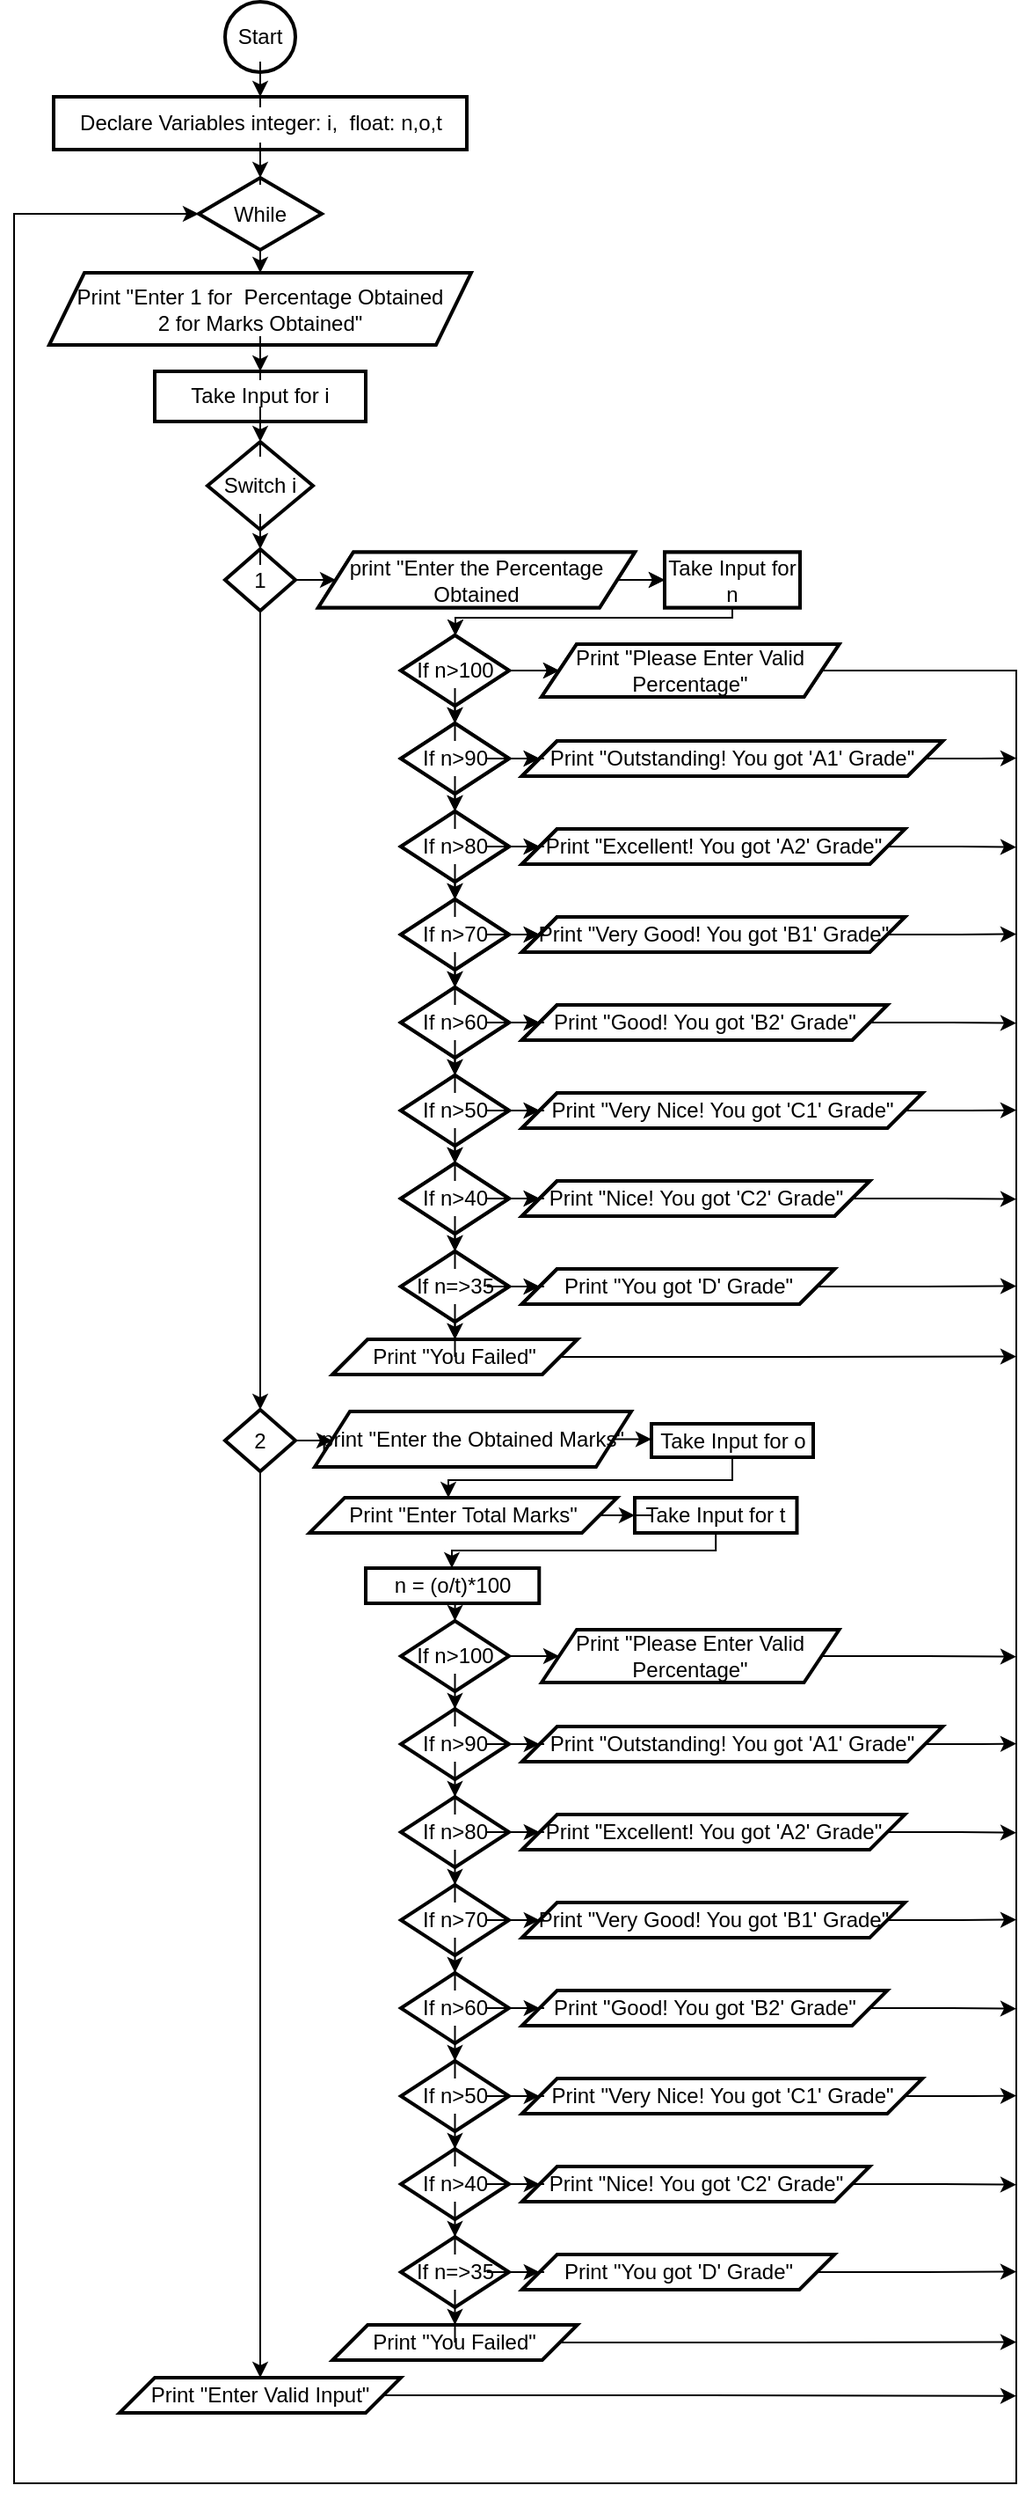 <mxfile version="16.6.1" type="device"><diagram id="DPbF32nAIwKlJm8zJm9K" name="Page-1"><mxGraphModel dx="1730" dy="952" grid="1" gridSize="10" guides="1" tooltips="1" connect="1" arrows="1" fold="1" page="1" pageScale="1" pageWidth="850" pageHeight="1100" math="0" shadow="0"><root><mxCell id="0"/><mxCell id="1" parent="0"/><mxCell id="SYdXVhs0NLYcG1VrGgDY-227" value="" style="group" vertex="1" connectable="0" parent="1"><mxGeometry x="170" y="170" width="570" height="1410" as="geometry"/></mxCell><mxCell id="0UikC-iUsywRZ4HBEkad-1" value="Start" style="strokeWidth=2;html=1;shape=mxgraph.flowchart.start_2;whiteSpace=wrap;container=0;" parent="SYdXVhs0NLYcG1VrGgDY-227" vertex="1"><mxGeometry x="120" width="40" height="40" as="geometry"/></mxCell><mxCell id="0UikC-iUsywRZ4HBEkad-2" value="Declare Variables integer: i,&amp;nbsp; float: n,o,t" style="whiteSpace=wrap;html=1;strokeWidth=2;container=0;" parent="SYdXVhs0NLYcG1VrGgDY-227" vertex="1"><mxGeometry x="22.5" y="54" width="235" height="30" as="geometry"/></mxCell><mxCell id="0UikC-iUsywRZ4HBEkad-3" value="" style="edgeStyle=orthogonalEdgeStyle;rounded=0;orthogonalLoop=1;jettySize=auto;html=1;" parent="SYdXVhs0NLYcG1VrGgDY-227" source="0UikC-iUsywRZ4HBEkad-1" target="0UikC-iUsywRZ4HBEkad-2" edge="1"><mxGeometry relative="1" as="geometry"/></mxCell><mxCell id="0UikC-iUsywRZ4HBEkad-5" value="Print &quot;Enter 1 for&amp;nbsp; Percentage Obtained &lt;br&gt;2 for Marks Obtained&quot;" style="shape=parallelogram;perimeter=parallelogramPerimeter;whiteSpace=wrap;html=1;fixedSize=1;strokeWidth=2;container=0;" parent="SYdXVhs0NLYcG1VrGgDY-227" vertex="1"><mxGeometry x="20" y="154" width="240" height="41" as="geometry"/></mxCell><mxCell id="0UikC-iUsywRZ4HBEkad-7" value="Take Input for i" style="whiteSpace=wrap;html=1;strokeWidth=2;container=0;" parent="SYdXVhs0NLYcG1VrGgDY-227" vertex="1"><mxGeometry x="80" y="210" width="120" height="28.5" as="geometry"/></mxCell><mxCell id="0UikC-iUsywRZ4HBEkad-8" value="" style="edgeStyle=orthogonalEdgeStyle;rounded=0;orthogonalLoop=1;jettySize=auto;html=1;" parent="SYdXVhs0NLYcG1VrGgDY-227" source="0UikC-iUsywRZ4HBEkad-5" target="0UikC-iUsywRZ4HBEkad-7" edge="1"><mxGeometry relative="1" as="geometry"/></mxCell><mxCell id="SYdXVhs0NLYcG1VrGgDY-6" style="edgeStyle=orthogonalEdgeStyle;rounded=0;orthogonalLoop=1;jettySize=auto;html=1;exitX=0.5;exitY=1;exitDx=0;exitDy=0;entryX=0.5;entryY=0;entryDx=0;entryDy=0;" edge="1" parent="SYdXVhs0NLYcG1VrGgDY-227" source="SYdXVhs0NLYcG1VrGgDY-3" target="0UikC-iUsywRZ4HBEkad-5"><mxGeometry relative="1" as="geometry"/></mxCell><mxCell id="SYdXVhs0NLYcG1VrGgDY-3" value="While" style="rhombus;whiteSpace=wrap;html=1;strokeWidth=2;container=0;" vertex="1" parent="SYdXVhs0NLYcG1VrGgDY-227"><mxGeometry x="105" y="100" width="70" height="41" as="geometry"/></mxCell><mxCell id="SYdXVhs0NLYcG1VrGgDY-4" value="" style="edgeStyle=orthogonalEdgeStyle;rounded=0;orthogonalLoop=1;jettySize=auto;html=1;" edge="1" parent="SYdXVhs0NLYcG1VrGgDY-227" source="0UikC-iUsywRZ4HBEkad-2" target="SYdXVhs0NLYcG1VrGgDY-3"><mxGeometry relative="1" as="geometry"/></mxCell><mxCell id="SYdXVhs0NLYcG1VrGgDY-7" value="Switch i" style="rhombus;whiteSpace=wrap;html=1;strokeWidth=2;container=0;" vertex="1" parent="SYdXVhs0NLYcG1VrGgDY-227"><mxGeometry x="110" y="250" width="60" height="50" as="geometry"/></mxCell><mxCell id="SYdXVhs0NLYcG1VrGgDY-8" value="" style="edgeStyle=orthogonalEdgeStyle;rounded=0;orthogonalLoop=1;jettySize=auto;html=1;" edge="1" parent="SYdXVhs0NLYcG1VrGgDY-227" source="0UikC-iUsywRZ4HBEkad-7" target="SYdXVhs0NLYcG1VrGgDY-7"><mxGeometry relative="1" as="geometry"/></mxCell><mxCell id="SYdXVhs0NLYcG1VrGgDY-9" value="1" style="rhombus;whiteSpace=wrap;html=1;strokeWidth=2;container=0;" vertex="1" parent="SYdXVhs0NLYcG1VrGgDY-227"><mxGeometry x="120" y="311" width="40" height="35" as="geometry"/></mxCell><mxCell id="SYdXVhs0NLYcG1VrGgDY-10" value="" style="edgeStyle=orthogonalEdgeStyle;rounded=0;orthogonalLoop=1;jettySize=auto;html=1;" edge="1" parent="SYdXVhs0NLYcG1VrGgDY-227" source="SYdXVhs0NLYcG1VrGgDY-7" target="SYdXVhs0NLYcG1VrGgDY-9"><mxGeometry relative="1" as="geometry"/></mxCell><mxCell id="SYdXVhs0NLYcG1VrGgDY-53" value="2" style="rhombus;whiteSpace=wrap;html=1;strokeWidth=2;container=0;" vertex="1" parent="SYdXVhs0NLYcG1VrGgDY-227"><mxGeometry x="120" y="800" width="40" height="35" as="geometry"/></mxCell><mxCell id="SYdXVhs0NLYcG1VrGgDY-54" value="" style="edgeStyle=orthogonalEdgeStyle;rounded=0;orthogonalLoop=1;jettySize=auto;html=1;" edge="1" parent="SYdXVhs0NLYcG1VrGgDY-227" source="SYdXVhs0NLYcG1VrGgDY-9" target="SYdXVhs0NLYcG1VrGgDY-53"><mxGeometry relative="1" as="geometry"/></mxCell><mxCell id="SYdXVhs0NLYcG1VrGgDY-13" style="edgeStyle=orthogonalEdgeStyle;rounded=0;orthogonalLoop=1;jettySize=auto;html=1;exitX=1;exitY=0.5;exitDx=0;exitDy=0;entryX=0;entryY=0.5;entryDx=0;entryDy=0;" edge="1" parent="SYdXVhs0NLYcG1VrGgDY-227" source="SYdXVhs0NLYcG1VrGgDY-9" target="SYdXVhs0NLYcG1VrGgDY-11"><mxGeometry relative="1" as="geometry"/></mxCell><mxCell id="SYdXVhs0NLYcG1VrGgDY-170" style="edgeStyle=orthogonalEdgeStyle;rounded=0;orthogonalLoop=1;jettySize=auto;html=1;exitX=1;exitY=0.5;exitDx=0;exitDy=0;entryX=0;entryY=0.5;entryDx=0;entryDy=0;" edge="1" parent="SYdXVhs0NLYcG1VrGgDY-227" source="SYdXVhs0NLYcG1VrGgDY-53" target="SYdXVhs0NLYcG1VrGgDY-132"><mxGeometry relative="1" as="geometry"/></mxCell><mxCell id="SYdXVhs0NLYcG1VrGgDY-226" style="edgeStyle=orthogonalEdgeStyle;rounded=0;orthogonalLoop=1;jettySize=auto;html=1;exitX=1;exitY=0.5;exitDx=0;exitDy=0;" edge="1" parent="SYdXVhs0NLYcG1VrGgDY-227" source="SYdXVhs0NLYcG1VrGgDY-171"><mxGeometry relative="1" as="geometry"><mxPoint x="570" y="1360.353" as="targetPoint"/></mxGeometry></mxCell><mxCell id="SYdXVhs0NLYcG1VrGgDY-171" value="Print &quot;Enter Valid Input&quot;" style="shape=parallelogram;perimeter=parallelogramPerimeter;whiteSpace=wrap;html=1;fixedSize=1;strokeWidth=2;container=0;" vertex="1" parent="SYdXVhs0NLYcG1VrGgDY-227"><mxGeometry x="60" y="1350" width="160" height="20" as="geometry"/></mxCell><mxCell id="SYdXVhs0NLYcG1VrGgDY-172" value="" style="edgeStyle=orthogonalEdgeStyle;rounded=0;orthogonalLoop=1;jettySize=auto;html=1;" edge="1" parent="SYdXVhs0NLYcG1VrGgDY-227" source="SYdXVhs0NLYcG1VrGgDY-53" target="SYdXVhs0NLYcG1VrGgDY-171"><mxGeometry relative="1" as="geometry"/></mxCell><mxCell id="SYdXVhs0NLYcG1VrGgDY-174" style="edgeStyle=orthogonalEdgeStyle;rounded=0;orthogonalLoop=1;jettySize=auto;html=1;exitX=1;exitY=0.5;exitDx=0;exitDy=0;entryX=0;entryY=0.5;entryDx=0;entryDy=0;" edge="1" parent="SYdXVhs0NLYcG1VrGgDY-227" source="SYdXVhs0NLYcG1VrGgDY-99" target="SYdXVhs0NLYcG1VrGgDY-3"><mxGeometry relative="1" as="geometry"><Array as="points"><mxPoint x="570" y="380"/><mxPoint x="570" y="1410"/><mxPoint y="1410"/><mxPoint y="120"/></Array></mxGeometry></mxCell><mxCell id="SYdXVhs0NLYcG1VrGgDY-11" value="print &quot;Enter the Percentage Obtained" style="shape=parallelogram;perimeter=parallelogramPerimeter;whiteSpace=wrap;html=1;fixedSize=1;strokeWidth=2;" vertex="1" parent="SYdXVhs0NLYcG1VrGgDY-227"><mxGeometry x="173" y="312.75" width="180" height="31.5" as="geometry"/></mxCell><mxCell id="SYdXVhs0NLYcG1VrGgDY-14" value="Take Input for n" style="whiteSpace=wrap;html=1;strokeWidth=2;" vertex="1" parent="SYdXVhs0NLYcG1VrGgDY-227"><mxGeometry x="370" y="312.75" width="77" height="31.5" as="geometry"/></mxCell><mxCell id="SYdXVhs0NLYcG1VrGgDY-16" style="edgeStyle=orthogonalEdgeStyle;rounded=0;orthogonalLoop=1;jettySize=auto;html=1;exitX=1;exitY=0.5;exitDx=0;exitDy=0;entryX=0;entryY=0.5;entryDx=0;entryDy=0;" edge="1" parent="SYdXVhs0NLYcG1VrGgDY-227" source="SYdXVhs0NLYcG1VrGgDY-11" target="SYdXVhs0NLYcG1VrGgDY-14"><mxGeometry relative="1" as="geometry"/></mxCell><mxCell id="SYdXVhs0NLYcG1VrGgDY-17" value="If n&amp;gt;100" style="rhombus;whiteSpace=wrap;html=1;strokeWidth=2;" vertex="1" parent="SYdXVhs0NLYcG1VrGgDY-227"><mxGeometry x="220" y="360" width="61.5" height="40" as="geometry"/></mxCell><mxCell id="SYdXVhs0NLYcG1VrGgDY-18" value="" style="edgeStyle=orthogonalEdgeStyle;rounded=0;orthogonalLoop=1;jettySize=auto;html=1;" edge="1" parent="SYdXVhs0NLYcG1VrGgDY-227" source="SYdXVhs0NLYcG1VrGgDY-14" target="SYdXVhs0NLYcG1VrGgDY-17"><mxGeometry relative="1" as="geometry"><Array as="points"><mxPoint x="409" y="350"/><mxPoint x="251" y="350"/></Array></mxGeometry></mxCell><mxCell id="SYdXVhs0NLYcG1VrGgDY-20" value="Print &quot;Please Enter Valid Percentage&quot;" style="shape=parallelogram;perimeter=parallelogramPerimeter;whiteSpace=wrap;html=1;fixedSize=1;strokeWidth=2;" vertex="1" parent="SYdXVhs0NLYcG1VrGgDY-227"><mxGeometry x="300" y="365" width="169.25" height="30" as="geometry"/></mxCell><mxCell id="SYdXVhs0NLYcG1VrGgDY-21" value="" style="edgeStyle=orthogonalEdgeStyle;rounded=0;orthogonalLoop=1;jettySize=auto;html=1;" edge="1" parent="SYdXVhs0NLYcG1VrGgDY-227" source="SYdXVhs0NLYcG1VrGgDY-17" target="SYdXVhs0NLYcG1VrGgDY-20"><mxGeometry relative="1" as="geometry"/></mxCell><mxCell id="SYdXVhs0NLYcG1VrGgDY-22" value="If n&amp;gt;90" style="rhombus;whiteSpace=wrap;html=1;strokeWidth=2;" vertex="1" parent="SYdXVhs0NLYcG1VrGgDY-227"><mxGeometry x="220" y="410" width="61.5" height="40" as="geometry"/></mxCell><mxCell id="SYdXVhs0NLYcG1VrGgDY-23" value="" style="edgeStyle=orthogonalEdgeStyle;rounded=0;orthogonalLoop=1;jettySize=auto;html=1;" edge="1" parent="SYdXVhs0NLYcG1VrGgDY-227" source="SYdXVhs0NLYcG1VrGgDY-17" target="SYdXVhs0NLYcG1VrGgDY-22"><mxGeometry relative="1" as="geometry"/></mxCell><mxCell id="SYdXVhs0NLYcG1VrGgDY-25" value="Print &quot;Outstanding! You got 'A1' Grade&quot;" style="shape=parallelogram;perimeter=parallelogramPerimeter;whiteSpace=wrap;html=1;fixedSize=1;strokeWidth=2;" vertex="1" parent="SYdXVhs0NLYcG1VrGgDY-227"><mxGeometry x="288.88" y="420" width="239.25" height="20" as="geometry"/></mxCell><mxCell id="SYdXVhs0NLYcG1VrGgDY-26" value="" style="edgeStyle=orthogonalEdgeStyle;rounded=0;orthogonalLoop=1;jettySize=auto;html=1;" edge="1" parent="SYdXVhs0NLYcG1VrGgDY-227" source="SYdXVhs0NLYcG1VrGgDY-22" target="SYdXVhs0NLYcG1VrGgDY-25"><mxGeometry relative="1" as="geometry"/></mxCell><mxCell id="SYdXVhs0NLYcG1VrGgDY-27" value="If n&amp;gt;80" style="rhombus;whiteSpace=wrap;html=1;strokeWidth=2;" vertex="1" parent="SYdXVhs0NLYcG1VrGgDY-227"><mxGeometry x="220" y="460" width="61.5" height="40" as="geometry"/></mxCell><mxCell id="SYdXVhs0NLYcG1VrGgDY-28" value="" style="edgeStyle=orthogonalEdgeStyle;rounded=0;orthogonalLoop=1;jettySize=auto;html=1;" edge="1" parent="SYdXVhs0NLYcG1VrGgDY-227" source="SYdXVhs0NLYcG1VrGgDY-22" target="SYdXVhs0NLYcG1VrGgDY-27"><mxGeometry relative="1" as="geometry"/></mxCell><mxCell id="SYdXVhs0NLYcG1VrGgDY-29" value="Print &quot;Excellent! You got 'A2' Grade&quot;" style="shape=parallelogram;perimeter=parallelogramPerimeter;whiteSpace=wrap;html=1;fixedSize=1;strokeWidth=2;" vertex="1" parent="SYdXVhs0NLYcG1VrGgDY-227"><mxGeometry x="288.88" y="470" width="217.75" height="20" as="geometry"/></mxCell><mxCell id="SYdXVhs0NLYcG1VrGgDY-30" value="" style="edgeStyle=orthogonalEdgeStyle;rounded=0;orthogonalLoop=1;jettySize=auto;html=1;" edge="1" parent="SYdXVhs0NLYcG1VrGgDY-227" source="SYdXVhs0NLYcG1VrGgDY-27" target="SYdXVhs0NLYcG1VrGgDY-29"><mxGeometry relative="1" as="geometry"/></mxCell><mxCell id="SYdXVhs0NLYcG1VrGgDY-31" value="If n&amp;gt;70" style="rhombus;whiteSpace=wrap;html=1;strokeWidth=2;" vertex="1" parent="SYdXVhs0NLYcG1VrGgDY-227"><mxGeometry x="220" y="510" width="61.5" height="40" as="geometry"/></mxCell><mxCell id="SYdXVhs0NLYcG1VrGgDY-32" value="" style="edgeStyle=orthogonalEdgeStyle;rounded=0;orthogonalLoop=1;jettySize=auto;html=1;" edge="1" parent="SYdXVhs0NLYcG1VrGgDY-227" source="SYdXVhs0NLYcG1VrGgDY-27" target="SYdXVhs0NLYcG1VrGgDY-31"><mxGeometry relative="1" as="geometry"/></mxCell><mxCell id="SYdXVhs0NLYcG1VrGgDY-33" value="Print &quot;Very Good! You got 'B1' Grade&quot;" style="shape=parallelogram;perimeter=parallelogramPerimeter;whiteSpace=wrap;html=1;fixedSize=1;strokeWidth=2;" vertex="1" parent="SYdXVhs0NLYcG1VrGgDY-227"><mxGeometry x="288.88" y="520" width="217.75" height="20" as="geometry"/></mxCell><mxCell id="SYdXVhs0NLYcG1VrGgDY-34" value="" style="edgeStyle=orthogonalEdgeStyle;rounded=0;orthogonalLoop=1;jettySize=auto;html=1;" edge="1" parent="SYdXVhs0NLYcG1VrGgDY-227" source="SYdXVhs0NLYcG1VrGgDY-31" target="SYdXVhs0NLYcG1VrGgDY-33"><mxGeometry relative="1" as="geometry"/></mxCell><mxCell id="SYdXVhs0NLYcG1VrGgDY-35" value="If n&amp;gt;60" style="rhombus;whiteSpace=wrap;html=1;strokeWidth=2;" vertex="1" parent="SYdXVhs0NLYcG1VrGgDY-227"><mxGeometry x="220" y="560" width="61.5" height="40" as="geometry"/></mxCell><mxCell id="SYdXVhs0NLYcG1VrGgDY-36" value="" style="edgeStyle=orthogonalEdgeStyle;rounded=0;orthogonalLoop=1;jettySize=auto;html=1;" edge="1" parent="SYdXVhs0NLYcG1VrGgDY-227" source="SYdXVhs0NLYcG1VrGgDY-31" target="SYdXVhs0NLYcG1VrGgDY-35"><mxGeometry relative="1" as="geometry"/></mxCell><mxCell id="SYdXVhs0NLYcG1VrGgDY-37" value="Print &quot;Good! You got 'B2' Grade&quot;" style="shape=parallelogram;perimeter=parallelogramPerimeter;whiteSpace=wrap;html=1;fixedSize=1;strokeWidth=2;" vertex="1" parent="SYdXVhs0NLYcG1VrGgDY-227"><mxGeometry x="288.88" y="570" width="207.75" height="20" as="geometry"/></mxCell><mxCell id="SYdXVhs0NLYcG1VrGgDY-38" value="" style="edgeStyle=orthogonalEdgeStyle;rounded=0;orthogonalLoop=1;jettySize=auto;html=1;" edge="1" parent="SYdXVhs0NLYcG1VrGgDY-227" source="SYdXVhs0NLYcG1VrGgDY-35" target="SYdXVhs0NLYcG1VrGgDY-37"><mxGeometry relative="1" as="geometry"/></mxCell><mxCell id="SYdXVhs0NLYcG1VrGgDY-39" value="If n&amp;gt;50" style="rhombus;whiteSpace=wrap;html=1;strokeWidth=2;" vertex="1" parent="SYdXVhs0NLYcG1VrGgDY-227"><mxGeometry x="220" y="610" width="61.5" height="40" as="geometry"/></mxCell><mxCell id="SYdXVhs0NLYcG1VrGgDY-40" value="" style="edgeStyle=orthogonalEdgeStyle;rounded=0;orthogonalLoop=1;jettySize=auto;html=1;" edge="1" parent="SYdXVhs0NLYcG1VrGgDY-227" source="SYdXVhs0NLYcG1VrGgDY-35" target="SYdXVhs0NLYcG1VrGgDY-39"><mxGeometry relative="1" as="geometry"/></mxCell><mxCell id="SYdXVhs0NLYcG1VrGgDY-41" value="Print &quot;Very Nice! You got 'C1' Grade&quot;" style="shape=parallelogram;perimeter=parallelogramPerimeter;whiteSpace=wrap;html=1;fixedSize=1;strokeWidth=2;" vertex="1" parent="SYdXVhs0NLYcG1VrGgDY-227"><mxGeometry x="288.88" y="620" width="227.75" height="20" as="geometry"/></mxCell><mxCell id="SYdXVhs0NLYcG1VrGgDY-42" value="" style="edgeStyle=orthogonalEdgeStyle;rounded=0;orthogonalLoop=1;jettySize=auto;html=1;" edge="1" parent="SYdXVhs0NLYcG1VrGgDY-227" source="SYdXVhs0NLYcG1VrGgDY-39" target="SYdXVhs0NLYcG1VrGgDY-41"><mxGeometry relative="1" as="geometry"/></mxCell><mxCell id="SYdXVhs0NLYcG1VrGgDY-43" value="If n&amp;gt;40" style="rhombus;whiteSpace=wrap;html=1;strokeWidth=2;" vertex="1" parent="SYdXVhs0NLYcG1VrGgDY-227"><mxGeometry x="220" y="660" width="61.5" height="40" as="geometry"/></mxCell><mxCell id="SYdXVhs0NLYcG1VrGgDY-44" value="" style="edgeStyle=orthogonalEdgeStyle;rounded=0;orthogonalLoop=1;jettySize=auto;html=1;" edge="1" parent="SYdXVhs0NLYcG1VrGgDY-227" source="SYdXVhs0NLYcG1VrGgDY-39" target="SYdXVhs0NLYcG1VrGgDY-43"><mxGeometry relative="1" as="geometry"/></mxCell><mxCell id="SYdXVhs0NLYcG1VrGgDY-45" value="Print &quot;Nice! You got 'C2' Grade&quot;" style="shape=parallelogram;perimeter=parallelogramPerimeter;whiteSpace=wrap;html=1;fixedSize=1;strokeWidth=2;" vertex="1" parent="SYdXVhs0NLYcG1VrGgDY-227"><mxGeometry x="288.88" y="670" width="197.75" height="20" as="geometry"/></mxCell><mxCell id="SYdXVhs0NLYcG1VrGgDY-46" value="" style="edgeStyle=orthogonalEdgeStyle;rounded=0;orthogonalLoop=1;jettySize=auto;html=1;" edge="1" parent="SYdXVhs0NLYcG1VrGgDY-227" source="SYdXVhs0NLYcG1VrGgDY-43" target="SYdXVhs0NLYcG1VrGgDY-45"><mxGeometry relative="1" as="geometry"/></mxCell><mxCell id="SYdXVhs0NLYcG1VrGgDY-47" value="If n=&amp;gt;35" style="rhombus;whiteSpace=wrap;html=1;strokeWidth=2;" vertex="1" parent="SYdXVhs0NLYcG1VrGgDY-227"><mxGeometry x="220" y="710" width="61.5" height="40" as="geometry"/></mxCell><mxCell id="SYdXVhs0NLYcG1VrGgDY-48" value="" style="edgeStyle=orthogonalEdgeStyle;rounded=0;orthogonalLoop=1;jettySize=auto;html=1;" edge="1" parent="SYdXVhs0NLYcG1VrGgDY-227" source="SYdXVhs0NLYcG1VrGgDY-43" target="SYdXVhs0NLYcG1VrGgDY-47"><mxGeometry relative="1" as="geometry"/></mxCell><mxCell id="SYdXVhs0NLYcG1VrGgDY-49" value="Print &quot;You got 'D' Grade&quot;" style="shape=parallelogram;perimeter=parallelogramPerimeter;whiteSpace=wrap;html=1;fixedSize=1;strokeWidth=2;" vertex="1" parent="SYdXVhs0NLYcG1VrGgDY-227"><mxGeometry x="288.88" y="720" width="177.75" height="20" as="geometry"/></mxCell><mxCell id="SYdXVhs0NLYcG1VrGgDY-50" value="" style="edgeStyle=orthogonalEdgeStyle;rounded=0;orthogonalLoop=1;jettySize=auto;html=1;" edge="1" parent="SYdXVhs0NLYcG1VrGgDY-227" source="SYdXVhs0NLYcG1VrGgDY-47" target="SYdXVhs0NLYcG1VrGgDY-49"><mxGeometry relative="1" as="geometry"/></mxCell><mxCell id="SYdXVhs0NLYcG1VrGgDY-51" value="Print &quot;You Failed&quot;" style="shape=parallelogram;perimeter=parallelogramPerimeter;whiteSpace=wrap;html=1;fixedSize=1;strokeWidth=2;" vertex="1" parent="SYdXVhs0NLYcG1VrGgDY-227"><mxGeometry x="181.13" y="760" width="139.25" height="20" as="geometry"/></mxCell><mxCell id="SYdXVhs0NLYcG1VrGgDY-52" value="" style="edgeStyle=orthogonalEdgeStyle;rounded=0;orthogonalLoop=1;jettySize=auto;html=1;" edge="1" parent="SYdXVhs0NLYcG1VrGgDY-227" source="SYdXVhs0NLYcG1VrGgDY-47" target="SYdXVhs0NLYcG1VrGgDY-51"><mxGeometry relative="1" as="geometry"/></mxCell><mxCell id="SYdXVhs0NLYcG1VrGgDY-94" value="print &quot;Enter the Percentage Obtained" style="shape=parallelogram;perimeter=parallelogramPerimeter;whiteSpace=wrap;html=1;fixedSize=1;strokeWidth=2;" vertex="1" parent="SYdXVhs0NLYcG1VrGgDY-227"><mxGeometry x="173" y="312.75" width="180" height="31.5" as="geometry"/></mxCell><mxCell id="SYdXVhs0NLYcG1VrGgDY-95" value="Take Input for n" style="whiteSpace=wrap;html=1;strokeWidth=2;" vertex="1" parent="SYdXVhs0NLYcG1VrGgDY-227"><mxGeometry x="370" y="312.75" width="77" height="31.5" as="geometry"/></mxCell><mxCell id="SYdXVhs0NLYcG1VrGgDY-96" style="edgeStyle=orthogonalEdgeStyle;rounded=0;orthogonalLoop=1;jettySize=auto;html=1;exitX=1;exitY=0.5;exitDx=0;exitDy=0;entryX=0;entryY=0.5;entryDx=0;entryDy=0;" edge="1" parent="SYdXVhs0NLYcG1VrGgDY-227" source="SYdXVhs0NLYcG1VrGgDY-94" target="SYdXVhs0NLYcG1VrGgDY-95"><mxGeometry relative="1" as="geometry"/></mxCell><mxCell id="SYdXVhs0NLYcG1VrGgDY-97" value="If n&amp;gt;100" style="rhombus;whiteSpace=wrap;html=1;strokeWidth=2;" vertex="1" parent="SYdXVhs0NLYcG1VrGgDY-227"><mxGeometry x="220" y="360" width="61.5" height="40" as="geometry"/></mxCell><mxCell id="SYdXVhs0NLYcG1VrGgDY-98" value="" style="edgeStyle=orthogonalEdgeStyle;rounded=0;orthogonalLoop=1;jettySize=auto;html=1;" edge="1" parent="SYdXVhs0NLYcG1VrGgDY-227" source="SYdXVhs0NLYcG1VrGgDY-95" target="SYdXVhs0NLYcG1VrGgDY-97"><mxGeometry relative="1" as="geometry"><Array as="points"><mxPoint x="409" y="350"/><mxPoint x="251" y="350"/></Array></mxGeometry></mxCell><mxCell id="SYdXVhs0NLYcG1VrGgDY-99" value="Print &quot;Please Enter Valid Percentage&quot;" style="shape=parallelogram;perimeter=parallelogramPerimeter;whiteSpace=wrap;html=1;fixedSize=1;strokeWidth=2;" vertex="1" parent="SYdXVhs0NLYcG1VrGgDY-227"><mxGeometry x="300" y="365" width="169.25" height="30" as="geometry"/></mxCell><mxCell id="SYdXVhs0NLYcG1VrGgDY-100" value="" style="edgeStyle=orthogonalEdgeStyle;rounded=0;orthogonalLoop=1;jettySize=auto;html=1;" edge="1" parent="SYdXVhs0NLYcG1VrGgDY-227" source="SYdXVhs0NLYcG1VrGgDY-97" target="SYdXVhs0NLYcG1VrGgDY-99"><mxGeometry relative="1" as="geometry"/></mxCell><mxCell id="SYdXVhs0NLYcG1VrGgDY-101" value="If n&amp;gt;90" style="rhombus;whiteSpace=wrap;html=1;strokeWidth=2;" vertex="1" parent="SYdXVhs0NLYcG1VrGgDY-227"><mxGeometry x="220" y="410" width="61.5" height="40" as="geometry"/></mxCell><mxCell id="SYdXVhs0NLYcG1VrGgDY-102" value="" style="edgeStyle=orthogonalEdgeStyle;rounded=0;orthogonalLoop=1;jettySize=auto;html=1;" edge="1" parent="SYdXVhs0NLYcG1VrGgDY-227" source="SYdXVhs0NLYcG1VrGgDY-97" target="SYdXVhs0NLYcG1VrGgDY-101"><mxGeometry relative="1" as="geometry"/></mxCell><mxCell id="SYdXVhs0NLYcG1VrGgDY-208" style="edgeStyle=orthogonalEdgeStyle;rounded=0;orthogonalLoop=1;jettySize=auto;html=1;exitX=1;exitY=0.5;exitDx=0;exitDy=0;" edge="1" parent="SYdXVhs0NLYcG1VrGgDY-227" source="SYdXVhs0NLYcG1VrGgDY-103"><mxGeometry relative="1" as="geometry"><mxPoint x="570" y="429.765" as="targetPoint"/></mxGeometry></mxCell><mxCell id="SYdXVhs0NLYcG1VrGgDY-103" value="Print &quot;Outstanding! You got 'A1' Grade&quot;" style="shape=parallelogram;perimeter=parallelogramPerimeter;whiteSpace=wrap;html=1;fixedSize=1;strokeWidth=2;" vertex="1" parent="SYdXVhs0NLYcG1VrGgDY-227"><mxGeometry x="288.88" y="420" width="239.25" height="20" as="geometry"/></mxCell><mxCell id="SYdXVhs0NLYcG1VrGgDY-104" value="" style="edgeStyle=orthogonalEdgeStyle;rounded=0;orthogonalLoop=1;jettySize=auto;html=1;" edge="1" parent="SYdXVhs0NLYcG1VrGgDY-227" source="SYdXVhs0NLYcG1VrGgDY-101" target="SYdXVhs0NLYcG1VrGgDY-103"><mxGeometry relative="1" as="geometry"/></mxCell><mxCell id="SYdXVhs0NLYcG1VrGgDY-105" value="If n&amp;gt;80" style="rhombus;whiteSpace=wrap;html=1;strokeWidth=2;" vertex="1" parent="SYdXVhs0NLYcG1VrGgDY-227"><mxGeometry x="220" y="460" width="61.5" height="40" as="geometry"/></mxCell><mxCell id="SYdXVhs0NLYcG1VrGgDY-106" value="" style="edgeStyle=orthogonalEdgeStyle;rounded=0;orthogonalLoop=1;jettySize=auto;html=1;" edge="1" parent="SYdXVhs0NLYcG1VrGgDY-227" source="SYdXVhs0NLYcG1VrGgDY-101" target="SYdXVhs0NLYcG1VrGgDY-105"><mxGeometry relative="1" as="geometry"/></mxCell><mxCell id="SYdXVhs0NLYcG1VrGgDY-209" style="edgeStyle=orthogonalEdgeStyle;rounded=0;orthogonalLoop=1;jettySize=auto;html=1;exitX=1;exitY=0.5;exitDx=0;exitDy=0;" edge="1" parent="SYdXVhs0NLYcG1VrGgDY-227" source="SYdXVhs0NLYcG1VrGgDY-107"><mxGeometry relative="1" as="geometry"><mxPoint x="570" y="480.353" as="targetPoint"/></mxGeometry></mxCell><mxCell id="SYdXVhs0NLYcG1VrGgDY-107" value="Print &quot;Excellent! You got 'A2' Grade&quot;" style="shape=parallelogram;perimeter=parallelogramPerimeter;whiteSpace=wrap;html=1;fixedSize=1;strokeWidth=2;" vertex="1" parent="SYdXVhs0NLYcG1VrGgDY-227"><mxGeometry x="288.88" y="470" width="217.75" height="20" as="geometry"/></mxCell><mxCell id="SYdXVhs0NLYcG1VrGgDY-108" value="" style="edgeStyle=orthogonalEdgeStyle;rounded=0;orthogonalLoop=1;jettySize=auto;html=1;" edge="1" parent="SYdXVhs0NLYcG1VrGgDY-227" source="SYdXVhs0NLYcG1VrGgDY-105" target="SYdXVhs0NLYcG1VrGgDY-107"><mxGeometry relative="1" as="geometry"/></mxCell><mxCell id="SYdXVhs0NLYcG1VrGgDY-109" value="If n&amp;gt;70" style="rhombus;whiteSpace=wrap;html=1;strokeWidth=2;" vertex="1" parent="SYdXVhs0NLYcG1VrGgDY-227"><mxGeometry x="220" y="510" width="61.5" height="40" as="geometry"/></mxCell><mxCell id="SYdXVhs0NLYcG1VrGgDY-110" value="" style="edgeStyle=orthogonalEdgeStyle;rounded=0;orthogonalLoop=1;jettySize=auto;html=1;" edge="1" parent="SYdXVhs0NLYcG1VrGgDY-227" source="SYdXVhs0NLYcG1VrGgDY-105" target="SYdXVhs0NLYcG1VrGgDY-109"><mxGeometry relative="1" as="geometry"/></mxCell><mxCell id="SYdXVhs0NLYcG1VrGgDY-210" style="edgeStyle=orthogonalEdgeStyle;rounded=0;orthogonalLoop=1;jettySize=auto;html=1;exitX=1;exitY=0.5;exitDx=0;exitDy=0;" edge="1" parent="SYdXVhs0NLYcG1VrGgDY-227" source="SYdXVhs0NLYcG1VrGgDY-111"><mxGeometry relative="1" as="geometry"><mxPoint x="570" y="529.765" as="targetPoint"/></mxGeometry></mxCell><mxCell id="SYdXVhs0NLYcG1VrGgDY-111" value="Print &quot;Very Good! You got 'B1' Grade&quot;" style="shape=parallelogram;perimeter=parallelogramPerimeter;whiteSpace=wrap;html=1;fixedSize=1;strokeWidth=2;" vertex="1" parent="SYdXVhs0NLYcG1VrGgDY-227"><mxGeometry x="288.88" y="520" width="217.75" height="20" as="geometry"/></mxCell><mxCell id="SYdXVhs0NLYcG1VrGgDY-112" value="" style="edgeStyle=orthogonalEdgeStyle;rounded=0;orthogonalLoop=1;jettySize=auto;html=1;" edge="1" parent="SYdXVhs0NLYcG1VrGgDY-227" source="SYdXVhs0NLYcG1VrGgDY-109" target="SYdXVhs0NLYcG1VrGgDY-111"><mxGeometry relative="1" as="geometry"/></mxCell><mxCell id="SYdXVhs0NLYcG1VrGgDY-113" value="If n&amp;gt;60" style="rhombus;whiteSpace=wrap;html=1;strokeWidth=2;" vertex="1" parent="SYdXVhs0NLYcG1VrGgDY-227"><mxGeometry x="220" y="560" width="61.5" height="40" as="geometry"/></mxCell><mxCell id="SYdXVhs0NLYcG1VrGgDY-114" value="" style="edgeStyle=orthogonalEdgeStyle;rounded=0;orthogonalLoop=1;jettySize=auto;html=1;" edge="1" parent="SYdXVhs0NLYcG1VrGgDY-227" source="SYdXVhs0NLYcG1VrGgDY-109" target="SYdXVhs0NLYcG1VrGgDY-113"><mxGeometry relative="1" as="geometry"/></mxCell><mxCell id="SYdXVhs0NLYcG1VrGgDY-211" style="edgeStyle=orthogonalEdgeStyle;rounded=0;orthogonalLoop=1;jettySize=auto;html=1;exitX=1;exitY=0.5;exitDx=0;exitDy=0;" edge="1" parent="SYdXVhs0NLYcG1VrGgDY-227" source="SYdXVhs0NLYcG1VrGgDY-115"><mxGeometry relative="1" as="geometry"><mxPoint x="570" y="580.353" as="targetPoint"/></mxGeometry></mxCell><mxCell id="SYdXVhs0NLYcG1VrGgDY-115" value="Print &quot;Good! You got 'B2' Grade&quot;" style="shape=parallelogram;perimeter=parallelogramPerimeter;whiteSpace=wrap;html=1;fixedSize=1;strokeWidth=2;" vertex="1" parent="SYdXVhs0NLYcG1VrGgDY-227"><mxGeometry x="288.88" y="570" width="207.75" height="20" as="geometry"/></mxCell><mxCell id="SYdXVhs0NLYcG1VrGgDY-116" value="" style="edgeStyle=orthogonalEdgeStyle;rounded=0;orthogonalLoop=1;jettySize=auto;html=1;" edge="1" parent="SYdXVhs0NLYcG1VrGgDY-227" source="SYdXVhs0NLYcG1VrGgDY-113" target="SYdXVhs0NLYcG1VrGgDY-115"><mxGeometry relative="1" as="geometry"/></mxCell><mxCell id="SYdXVhs0NLYcG1VrGgDY-117" value="If n&amp;gt;50" style="rhombus;whiteSpace=wrap;html=1;strokeWidth=2;" vertex="1" parent="SYdXVhs0NLYcG1VrGgDY-227"><mxGeometry x="220" y="610" width="61.5" height="40" as="geometry"/></mxCell><mxCell id="SYdXVhs0NLYcG1VrGgDY-118" value="" style="edgeStyle=orthogonalEdgeStyle;rounded=0;orthogonalLoop=1;jettySize=auto;html=1;" edge="1" parent="SYdXVhs0NLYcG1VrGgDY-227" source="SYdXVhs0NLYcG1VrGgDY-113" target="SYdXVhs0NLYcG1VrGgDY-117"><mxGeometry relative="1" as="geometry"/></mxCell><mxCell id="SYdXVhs0NLYcG1VrGgDY-212" style="edgeStyle=orthogonalEdgeStyle;rounded=0;orthogonalLoop=1;jettySize=auto;html=1;exitX=1;exitY=0.5;exitDx=0;exitDy=0;" edge="1" parent="SYdXVhs0NLYcG1VrGgDY-227" source="SYdXVhs0NLYcG1VrGgDY-119"><mxGeometry relative="1" as="geometry"><mxPoint x="570" y="629.765" as="targetPoint"/></mxGeometry></mxCell><mxCell id="SYdXVhs0NLYcG1VrGgDY-119" value="Print &quot;Very Nice! You got 'C1' Grade&quot;" style="shape=parallelogram;perimeter=parallelogramPerimeter;whiteSpace=wrap;html=1;fixedSize=1;strokeWidth=2;" vertex="1" parent="SYdXVhs0NLYcG1VrGgDY-227"><mxGeometry x="288.88" y="620" width="227.75" height="20" as="geometry"/></mxCell><mxCell id="SYdXVhs0NLYcG1VrGgDY-120" value="" style="edgeStyle=orthogonalEdgeStyle;rounded=0;orthogonalLoop=1;jettySize=auto;html=1;" edge="1" parent="SYdXVhs0NLYcG1VrGgDY-227" source="SYdXVhs0NLYcG1VrGgDY-117" target="SYdXVhs0NLYcG1VrGgDY-119"><mxGeometry relative="1" as="geometry"/></mxCell><mxCell id="SYdXVhs0NLYcG1VrGgDY-121" value="If n&amp;gt;40" style="rhombus;whiteSpace=wrap;html=1;strokeWidth=2;" vertex="1" parent="SYdXVhs0NLYcG1VrGgDY-227"><mxGeometry x="220" y="660" width="61.5" height="40" as="geometry"/></mxCell><mxCell id="SYdXVhs0NLYcG1VrGgDY-122" value="" style="edgeStyle=orthogonalEdgeStyle;rounded=0;orthogonalLoop=1;jettySize=auto;html=1;" edge="1" parent="SYdXVhs0NLYcG1VrGgDY-227" source="SYdXVhs0NLYcG1VrGgDY-117" target="SYdXVhs0NLYcG1VrGgDY-121"><mxGeometry relative="1" as="geometry"/></mxCell><mxCell id="SYdXVhs0NLYcG1VrGgDY-213" style="edgeStyle=orthogonalEdgeStyle;rounded=0;orthogonalLoop=1;jettySize=auto;html=1;exitX=1;exitY=0.5;exitDx=0;exitDy=0;" edge="1" parent="SYdXVhs0NLYcG1VrGgDY-227" source="SYdXVhs0NLYcG1VrGgDY-123"><mxGeometry relative="1" as="geometry"><mxPoint x="570" y="680.353" as="targetPoint"/></mxGeometry></mxCell><mxCell id="SYdXVhs0NLYcG1VrGgDY-123" value="Print &quot;Nice! You got 'C2' Grade&quot;" style="shape=parallelogram;perimeter=parallelogramPerimeter;whiteSpace=wrap;html=1;fixedSize=1;strokeWidth=2;" vertex="1" parent="SYdXVhs0NLYcG1VrGgDY-227"><mxGeometry x="288.88" y="670" width="197.75" height="20" as="geometry"/></mxCell><mxCell id="SYdXVhs0NLYcG1VrGgDY-124" value="" style="edgeStyle=orthogonalEdgeStyle;rounded=0;orthogonalLoop=1;jettySize=auto;html=1;" edge="1" parent="SYdXVhs0NLYcG1VrGgDY-227" source="SYdXVhs0NLYcG1VrGgDY-121" target="SYdXVhs0NLYcG1VrGgDY-123"><mxGeometry relative="1" as="geometry"/></mxCell><mxCell id="SYdXVhs0NLYcG1VrGgDY-125" value="If n=&amp;gt;35" style="rhombus;whiteSpace=wrap;html=1;strokeWidth=2;" vertex="1" parent="SYdXVhs0NLYcG1VrGgDY-227"><mxGeometry x="220" y="710" width="61.5" height="40" as="geometry"/></mxCell><mxCell id="SYdXVhs0NLYcG1VrGgDY-126" value="" style="edgeStyle=orthogonalEdgeStyle;rounded=0;orthogonalLoop=1;jettySize=auto;html=1;" edge="1" parent="SYdXVhs0NLYcG1VrGgDY-227" source="SYdXVhs0NLYcG1VrGgDY-121" target="SYdXVhs0NLYcG1VrGgDY-125"><mxGeometry relative="1" as="geometry"/></mxCell><mxCell id="SYdXVhs0NLYcG1VrGgDY-214" style="edgeStyle=orthogonalEdgeStyle;rounded=0;orthogonalLoop=1;jettySize=auto;html=1;exitX=1;exitY=0.5;exitDx=0;exitDy=0;" edge="1" parent="SYdXVhs0NLYcG1VrGgDY-227" source="SYdXVhs0NLYcG1VrGgDY-127"><mxGeometry relative="1" as="geometry"><mxPoint x="570" y="729.765" as="targetPoint"/></mxGeometry></mxCell><mxCell id="SYdXVhs0NLYcG1VrGgDY-127" value="Print &quot;You got 'D' Grade&quot;" style="shape=parallelogram;perimeter=parallelogramPerimeter;whiteSpace=wrap;html=1;fixedSize=1;strokeWidth=2;" vertex="1" parent="SYdXVhs0NLYcG1VrGgDY-227"><mxGeometry x="288.88" y="720" width="177.75" height="20" as="geometry"/></mxCell><mxCell id="SYdXVhs0NLYcG1VrGgDY-128" value="" style="edgeStyle=orthogonalEdgeStyle;rounded=0;orthogonalLoop=1;jettySize=auto;html=1;" edge="1" parent="SYdXVhs0NLYcG1VrGgDY-227" source="SYdXVhs0NLYcG1VrGgDY-125" target="SYdXVhs0NLYcG1VrGgDY-127"><mxGeometry relative="1" as="geometry"/></mxCell><mxCell id="SYdXVhs0NLYcG1VrGgDY-216" style="edgeStyle=orthogonalEdgeStyle;rounded=0;orthogonalLoop=1;jettySize=auto;html=1;exitX=1;exitY=0.5;exitDx=0;exitDy=0;" edge="1" parent="SYdXVhs0NLYcG1VrGgDY-227" source="SYdXVhs0NLYcG1VrGgDY-129"><mxGeometry relative="1" as="geometry"><mxPoint x="570" y="769.765" as="targetPoint"/></mxGeometry></mxCell><mxCell id="SYdXVhs0NLYcG1VrGgDY-129" value="Print &quot;You Failed&quot;" style="shape=parallelogram;perimeter=parallelogramPerimeter;whiteSpace=wrap;html=1;fixedSize=1;strokeWidth=2;" vertex="1" parent="SYdXVhs0NLYcG1VrGgDY-227"><mxGeometry x="181.13" y="760" width="139.25" height="20" as="geometry"/></mxCell><mxCell id="SYdXVhs0NLYcG1VrGgDY-130" value="" style="edgeStyle=orthogonalEdgeStyle;rounded=0;orthogonalLoop=1;jettySize=auto;html=1;" edge="1" parent="SYdXVhs0NLYcG1VrGgDY-227" source="SYdXVhs0NLYcG1VrGgDY-125" target="SYdXVhs0NLYcG1VrGgDY-129"><mxGeometry relative="1" as="geometry"/></mxCell><mxCell id="SYdXVhs0NLYcG1VrGgDY-132" value="print &quot;Enter the Obtained Marks&quot;" style="shape=parallelogram;perimeter=parallelogramPerimeter;whiteSpace=wrap;html=1;fixedSize=1;strokeWidth=2;" vertex="1" parent="SYdXVhs0NLYcG1VrGgDY-227"><mxGeometry x="171" y="801" width="180" height="31.5" as="geometry"/></mxCell><mxCell id="SYdXVhs0NLYcG1VrGgDY-133" value="Take Input for o" style="whiteSpace=wrap;html=1;strokeWidth=2;" vertex="1" parent="SYdXVhs0NLYcG1VrGgDY-227"><mxGeometry x="362.5" y="808" width="92" height="19" as="geometry"/></mxCell><mxCell id="SYdXVhs0NLYcG1VrGgDY-134" style="edgeStyle=orthogonalEdgeStyle;rounded=0;orthogonalLoop=1;jettySize=auto;html=1;exitX=1;exitY=0.5;exitDx=0;exitDy=0;entryX=0;entryY=0.5;entryDx=0;entryDy=0;" edge="1" parent="SYdXVhs0NLYcG1VrGgDY-227" source="SYdXVhs0NLYcG1VrGgDY-132" target="SYdXVhs0NLYcG1VrGgDY-133"><mxGeometry relative="1" as="geometry"/></mxCell><mxCell id="SYdXVhs0NLYcG1VrGgDY-198" value="Print &quot;Enter Total Marks&quot;" style="shape=parallelogram;perimeter=parallelogramPerimeter;whiteSpace=wrap;html=1;fixedSize=1;strokeWidth=2;" vertex="1" parent="SYdXVhs0NLYcG1VrGgDY-227"><mxGeometry x="168" y="850" width="175" height="20" as="geometry"/></mxCell><mxCell id="SYdXVhs0NLYcG1VrGgDY-199" value="" style="edgeStyle=orthogonalEdgeStyle;rounded=0;orthogonalLoop=1;jettySize=auto;html=1;" edge="1" parent="SYdXVhs0NLYcG1VrGgDY-227" source="SYdXVhs0NLYcG1VrGgDY-133" target="SYdXVhs0NLYcG1VrGgDY-198"><mxGeometry relative="1" as="geometry"><Array as="points"><mxPoint x="409" y="840"/><mxPoint x="247" y="840"/></Array></mxGeometry></mxCell><mxCell id="SYdXVhs0NLYcG1VrGgDY-202" value="Take Input for t" style="whiteSpace=wrap;html=1;strokeWidth=2;" vertex="1" parent="SYdXVhs0NLYcG1VrGgDY-227"><mxGeometry x="353" y="850" width="92.24" height="20" as="geometry"/></mxCell><mxCell id="SYdXVhs0NLYcG1VrGgDY-203" value="" style="edgeStyle=orthogonalEdgeStyle;rounded=0;orthogonalLoop=1;jettySize=auto;html=1;" edge="1" parent="SYdXVhs0NLYcG1VrGgDY-227" source="SYdXVhs0NLYcG1VrGgDY-198" target="SYdXVhs0NLYcG1VrGgDY-202"><mxGeometry relative="1" as="geometry"/></mxCell><mxCell id="SYdXVhs0NLYcG1VrGgDY-204" value="n = (o/t)*100" style="whiteSpace=wrap;html=1;strokeWidth=2;" vertex="1" parent="SYdXVhs0NLYcG1VrGgDY-227"><mxGeometry x="200" y="890" width="98.64" height="20" as="geometry"/></mxCell><mxCell id="SYdXVhs0NLYcG1VrGgDY-205" value="" style="edgeStyle=orthogonalEdgeStyle;rounded=0;orthogonalLoop=1;jettySize=auto;html=1;" edge="1" parent="SYdXVhs0NLYcG1VrGgDY-227" source="SYdXVhs0NLYcG1VrGgDY-202" target="SYdXVhs0NLYcG1VrGgDY-204"><mxGeometry relative="1" as="geometry"><Array as="points"><mxPoint x="399" y="880"/><mxPoint x="249" y="880"/></Array></mxGeometry></mxCell><mxCell id="SYdXVhs0NLYcG1VrGgDY-135" value="If n&amp;gt;100" style="rhombus;whiteSpace=wrap;html=1;strokeWidth=2;" vertex="1" parent="SYdXVhs0NLYcG1VrGgDY-227"><mxGeometry x="220" y="920" width="61.5" height="40" as="geometry"/></mxCell><mxCell id="SYdXVhs0NLYcG1VrGgDY-206" style="edgeStyle=orthogonalEdgeStyle;rounded=0;orthogonalLoop=1;jettySize=auto;html=1;exitX=0.5;exitY=1;exitDx=0;exitDy=0;entryX=0.5;entryY=0;entryDx=0;entryDy=0;" edge="1" parent="SYdXVhs0NLYcG1VrGgDY-227" source="SYdXVhs0NLYcG1VrGgDY-204" target="SYdXVhs0NLYcG1VrGgDY-135"><mxGeometry relative="1" as="geometry"/></mxCell><mxCell id="SYdXVhs0NLYcG1VrGgDY-217" style="edgeStyle=orthogonalEdgeStyle;rounded=0;orthogonalLoop=1;jettySize=auto;html=1;exitX=1;exitY=0.5;exitDx=0;exitDy=0;" edge="1" parent="SYdXVhs0NLYcG1VrGgDY-227" source="SYdXVhs0NLYcG1VrGgDY-137"><mxGeometry relative="1" as="geometry"><mxPoint x="570" y="940.353" as="targetPoint"/></mxGeometry></mxCell><mxCell id="SYdXVhs0NLYcG1VrGgDY-137" value="Print &quot;Please Enter Valid Percentage&quot;" style="shape=parallelogram;perimeter=parallelogramPerimeter;whiteSpace=wrap;html=1;fixedSize=1;strokeWidth=2;" vertex="1" parent="SYdXVhs0NLYcG1VrGgDY-227"><mxGeometry x="300" y="925" width="169.25" height="30" as="geometry"/></mxCell><mxCell id="SYdXVhs0NLYcG1VrGgDY-138" value="" style="edgeStyle=orthogonalEdgeStyle;rounded=0;orthogonalLoop=1;jettySize=auto;html=1;" edge="1" parent="SYdXVhs0NLYcG1VrGgDY-227" source="SYdXVhs0NLYcG1VrGgDY-135" target="SYdXVhs0NLYcG1VrGgDY-137"><mxGeometry relative="1" as="geometry"/></mxCell><mxCell id="SYdXVhs0NLYcG1VrGgDY-139" value="If n&amp;gt;90" style="rhombus;whiteSpace=wrap;html=1;strokeWidth=2;" vertex="1" parent="SYdXVhs0NLYcG1VrGgDY-227"><mxGeometry x="220" y="970" width="61.5" height="40" as="geometry"/></mxCell><mxCell id="SYdXVhs0NLYcG1VrGgDY-140" value="" style="edgeStyle=orthogonalEdgeStyle;rounded=0;orthogonalLoop=1;jettySize=auto;html=1;" edge="1" parent="SYdXVhs0NLYcG1VrGgDY-227" source="SYdXVhs0NLYcG1VrGgDY-135" target="SYdXVhs0NLYcG1VrGgDY-139"><mxGeometry relative="1" as="geometry"/></mxCell><mxCell id="SYdXVhs0NLYcG1VrGgDY-218" style="edgeStyle=orthogonalEdgeStyle;rounded=0;orthogonalLoop=1;jettySize=auto;html=1;exitX=1;exitY=0.5;exitDx=0;exitDy=0;" edge="1" parent="SYdXVhs0NLYcG1VrGgDY-227" source="SYdXVhs0NLYcG1VrGgDY-141"><mxGeometry relative="1" as="geometry"><mxPoint x="570" y="989.765" as="targetPoint"/></mxGeometry></mxCell><mxCell id="SYdXVhs0NLYcG1VrGgDY-141" value="Print &quot;Outstanding! You got 'A1' Grade&quot;" style="shape=parallelogram;perimeter=parallelogramPerimeter;whiteSpace=wrap;html=1;fixedSize=1;strokeWidth=2;" vertex="1" parent="SYdXVhs0NLYcG1VrGgDY-227"><mxGeometry x="288.88" y="980" width="239.25" height="20" as="geometry"/></mxCell><mxCell id="SYdXVhs0NLYcG1VrGgDY-142" value="" style="edgeStyle=orthogonalEdgeStyle;rounded=0;orthogonalLoop=1;jettySize=auto;html=1;" edge="1" parent="SYdXVhs0NLYcG1VrGgDY-227" source="SYdXVhs0NLYcG1VrGgDY-139" target="SYdXVhs0NLYcG1VrGgDY-141"><mxGeometry relative="1" as="geometry"/></mxCell><mxCell id="SYdXVhs0NLYcG1VrGgDY-143" value="If n&amp;gt;80" style="rhombus;whiteSpace=wrap;html=1;strokeWidth=2;" vertex="1" parent="SYdXVhs0NLYcG1VrGgDY-227"><mxGeometry x="220" y="1020" width="61.5" height="40" as="geometry"/></mxCell><mxCell id="SYdXVhs0NLYcG1VrGgDY-144" value="" style="edgeStyle=orthogonalEdgeStyle;rounded=0;orthogonalLoop=1;jettySize=auto;html=1;" edge="1" parent="SYdXVhs0NLYcG1VrGgDY-227" source="SYdXVhs0NLYcG1VrGgDY-139" target="SYdXVhs0NLYcG1VrGgDY-143"><mxGeometry relative="1" as="geometry"/></mxCell><mxCell id="SYdXVhs0NLYcG1VrGgDY-219" style="edgeStyle=orthogonalEdgeStyle;rounded=0;orthogonalLoop=1;jettySize=auto;html=1;exitX=1;exitY=0.5;exitDx=0;exitDy=0;" edge="1" parent="SYdXVhs0NLYcG1VrGgDY-227" source="SYdXVhs0NLYcG1VrGgDY-145"><mxGeometry relative="1" as="geometry"><mxPoint x="570" y="1040.353" as="targetPoint"/></mxGeometry></mxCell><mxCell id="SYdXVhs0NLYcG1VrGgDY-145" value="Print &quot;Excellent! You got 'A2' Grade&quot;" style="shape=parallelogram;perimeter=parallelogramPerimeter;whiteSpace=wrap;html=1;fixedSize=1;strokeWidth=2;" vertex="1" parent="SYdXVhs0NLYcG1VrGgDY-227"><mxGeometry x="288.88" y="1030" width="217.75" height="20" as="geometry"/></mxCell><mxCell id="SYdXVhs0NLYcG1VrGgDY-146" value="" style="edgeStyle=orthogonalEdgeStyle;rounded=0;orthogonalLoop=1;jettySize=auto;html=1;" edge="1" parent="SYdXVhs0NLYcG1VrGgDY-227" source="SYdXVhs0NLYcG1VrGgDY-143" target="SYdXVhs0NLYcG1VrGgDY-145"><mxGeometry relative="1" as="geometry"/></mxCell><mxCell id="SYdXVhs0NLYcG1VrGgDY-147" value="If n&amp;gt;70" style="rhombus;whiteSpace=wrap;html=1;strokeWidth=2;" vertex="1" parent="SYdXVhs0NLYcG1VrGgDY-227"><mxGeometry x="220" y="1070" width="61.5" height="40" as="geometry"/></mxCell><mxCell id="SYdXVhs0NLYcG1VrGgDY-148" value="" style="edgeStyle=orthogonalEdgeStyle;rounded=0;orthogonalLoop=1;jettySize=auto;html=1;" edge="1" parent="SYdXVhs0NLYcG1VrGgDY-227" source="SYdXVhs0NLYcG1VrGgDY-143" target="SYdXVhs0NLYcG1VrGgDY-147"><mxGeometry relative="1" as="geometry"/></mxCell><mxCell id="SYdXVhs0NLYcG1VrGgDY-220" style="edgeStyle=orthogonalEdgeStyle;rounded=0;orthogonalLoop=1;jettySize=auto;html=1;exitX=1;exitY=0.5;exitDx=0;exitDy=0;" edge="1" parent="SYdXVhs0NLYcG1VrGgDY-227" source="SYdXVhs0NLYcG1VrGgDY-149"><mxGeometry relative="1" as="geometry"><mxPoint x="570" y="1089.765" as="targetPoint"/></mxGeometry></mxCell><mxCell id="SYdXVhs0NLYcG1VrGgDY-149" value="Print &quot;Very Good! You got 'B1' Grade&quot;" style="shape=parallelogram;perimeter=parallelogramPerimeter;whiteSpace=wrap;html=1;fixedSize=1;strokeWidth=2;" vertex="1" parent="SYdXVhs0NLYcG1VrGgDY-227"><mxGeometry x="288.88" y="1080" width="217.75" height="20" as="geometry"/></mxCell><mxCell id="SYdXVhs0NLYcG1VrGgDY-150" value="" style="edgeStyle=orthogonalEdgeStyle;rounded=0;orthogonalLoop=1;jettySize=auto;html=1;" edge="1" parent="SYdXVhs0NLYcG1VrGgDY-227" source="SYdXVhs0NLYcG1VrGgDY-147" target="SYdXVhs0NLYcG1VrGgDY-149"><mxGeometry relative="1" as="geometry"/></mxCell><mxCell id="SYdXVhs0NLYcG1VrGgDY-151" value="If n&amp;gt;60" style="rhombus;whiteSpace=wrap;html=1;strokeWidth=2;" vertex="1" parent="SYdXVhs0NLYcG1VrGgDY-227"><mxGeometry x="220" y="1120" width="61.5" height="40" as="geometry"/></mxCell><mxCell id="SYdXVhs0NLYcG1VrGgDY-152" value="" style="edgeStyle=orthogonalEdgeStyle;rounded=0;orthogonalLoop=1;jettySize=auto;html=1;" edge="1" parent="SYdXVhs0NLYcG1VrGgDY-227" source="SYdXVhs0NLYcG1VrGgDY-147" target="SYdXVhs0NLYcG1VrGgDY-151"><mxGeometry relative="1" as="geometry"/></mxCell><mxCell id="SYdXVhs0NLYcG1VrGgDY-221" style="edgeStyle=orthogonalEdgeStyle;rounded=0;orthogonalLoop=1;jettySize=auto;html=1;exitX=1;exitY=0.5;exitDx=0;exitDy=0;" edge="1" parent="SYdXVhs0NLYcG1VrGgDY-227" source="SYdXVhs0NLYcG1VrGgDY-153"><mxGeometry relative="1" as="geometry"><mxPoint x="570" y="1140.353" as="targetPoint"/></mxGeometry></mxCell><mxCell id="SYdXVhs0NLYcG1VrGgDY-153" value="Print &quot;Good! You got 'B2' Grade&quot;" style="shape=parallelogram;perimeter=parallelogramPerimeter;whiteSpace=wrap;html=1;fixedSize=1;strokeWidth=2;" vertex="1" parent="SYdXVhs0NLYcG1VrGgDY-227"><mxGeometry x="288.88" y="1130" width="207.75" height="20" as="geometry"/></mxCell><mxCell id="SYdXVhs0NLYcG1VrGgDY-154" value="" style="edgeStyle=orthogonalEdgeStyle;rounded=0;orthogonalLoop=1;jettySize=auto;html=1;" edge="1" parent="SYdXVhs0NLYcG1VrGgDY-227" source="SYdXVhs0NLYcG1VrGgDY-151" target="SYdXVhs0NLYcG1VrGgDY-153"><mxGeometry relative="1" as="geometry"/></mxCell><mxCell id="SYdXVhs0NLYcG1VrGgDY-155" value="If n&amp;gt;50" style="rhombus;whiteSpace=wrap;html=1;strokeWidth=2;" vertex="1" parent="SYdXVhs0NLYcG1VrGgDY-227"><mxGeometry x="220" y="1170" width="61.5" height="40" as="geometry"/></mxCell><mxCell id="SYdXVhs0NLYcG1VrGgDY-156" value="" style="edgeStyle=orthogonalEdgeStyle;rounded=0;orthogonalLoop=1;jettySize=auto;html=1;" edge="1" parent="SYdXVhs0NLYcG1VrGgDY-227" source="SYdXVhs0NLYcG1VrGgDY-151" target="SYdXVhs0NLYcG1VrGgDY-155"><mxGeometry relative="1" as="geometry"/></mxCell><mxCell id="SYdXVhs0NLYcG1VrGgDY-222" style="edgeStyle=orthogonalEdgeStyle;rounded=0;orthogonalLoop=1;jettySize=auto;html=1;exitX=1;exitY=0.5;exitDx=0;exitDy=0;" edge="1" parent="SYdXVhs0NLYcG1VrGgDY-227" source="SYdXVhs0NLYcG1VrGgDY-157"><mxGeometry relative="1" as="geometry"><mxPoint x="570" y="1189.765" as="targetPoint"/></mxGeometry></mxCell><mxCell id="SYdXVhs0NLYcG1VrGgDY-157" value="Print &quot;Very Nice! You got 'C1' Grade&quot;" style="shape=parallelogram;perimeter=parallelogramPerimeter;whiteSpace=wrap;html=1;fixedSize=1;strokeWidth=2;" vertex="1" parent="SYdXVhs0NLYcG1VrGgDY-227"><mxGeometry x="288.88" y="1180" width="227.75" height="20" as="geometry"/></mxCell><mxCell id="SYdXVhs0NLYcG1VrGgDY-158" value="" style="edgeStyle=orthogonalEdgeStyle;rounded=0;orthogonalLoop=1;jettySize=auto;html=1;" edge="1" parent="SYdXVhs0NLYcG1VrGgDY-227" source="SYdXVhs0NLYcG1VrGgDY-155" target="SYdXVhs0NLYcG1VrGgDY-157"><mxGeometry relative="1" as="geometry"/></mxCell><mxCell id="SYdXVhs0NLYcG1VrGgDY-159" value="If n&amp;gt;40" style="rhombus;whiteSpace=wrap;html=1;strokeWidth=2;" vertex="1" parent="SYdXVhs0NLYcG1VrGgDY-227"><mxGeometry x="220" y="1220" width="61.5" height="40" as="geometry"/></mxCell><mxCell id="SYdXVhs0NLYcG1VrGgDY-160" value="" style="edgeStyle=orthogonalEdgeStyle;rounded=0;orthogonalLoop=1;jettySize=auto;html=1;" edge="1" parent="SYdXVhs0NLYcG1VrGgDY-227" source="SYdXVhs0NLYcG1VrGgDY-155" target="SYdXVhs0NLYcG1VrGgDY-159"><mxGeometry relative="1" as="geometry"/></mxCell><mxCell id="SYdXVhs0NLYcG1VrGgDY-223" style="edgeStyle=orthogonalEdgeStyle;rounded=0;orthogonalLoop=1;jettySize=auto;html=1;exitX=1;exitY=0.5;exitDx=0;exitDy=0;" edge="1" parent="SYdXVhs0NLYcG1VrGgDY-227" source="SYdXVhs0NLYcG1VrGgDY-161"><mxGeometry relative="1" as="geometry"><mxPoint x="570" y="1240.353" as="targetPoint"/></mxGeometry></mxCell><mxCell id="SYdXVhs0NLYcG1VrGgDY-161" value="Print &quot;Nice! You got 'C2' Grade&quot;" style="shape=parallelogram;perimeter=parallelogramPerimeter;whiteSpace=wrap;html=1;fixedSize=1;strokeWidth=2;" vertex="1" parent="SYdXVhs0NLYcG1VrGgDY-227"><mxGeometry x="288.88" y="1230" width="197.75" height="20" as="geometry"/></mxCell><mxCell id="SYdXVhs0NLYcG1VrGgDY-162" value="" style="edgeStyle=orthogonalEdgeStyle;rounded=0;orthogonalLoop=1;jettySize=auto;html=1;" edge="1" parent="SYdXVhs0NLYcG1VrGgDY-227" source="SYdXVhs0NLYcG1VrGgDY-159" target="SYdXVhs0NLYcG1VrGgDY-161"><mxGeometry relative="1" as="geometry"/></mxCell><mxCell id="SYdXVhs0NLYcG1VrGgDY-163" value="If n=&amp;gt;35" style="rhombus;whiteSpace=wrap;html=1;strokeWidth=2;" vertex="1" parent="SYdXVhs0NLYcG1VrGgDY-227"><mxGeometry x="220" y="1270" width="61.5" height="40" as="geometry"/></mxCell><mxCell id="SYdXVhs0NLYcG1VrGgDY-164" value="" style="edgeStyle=orthogonalEdgeStyle;rounded=0;orthogonalLoop=1;jettySize=auto;html=1;" edge="1" parent="SYdXVhs0NLYcG1VrGgDY-227" source="SYdXVhs0NLYcG1VrGgDY-159" target="SYdXVhs0NLYcG1VrGgDY-163"><mxGeometry relative="1" as="geometry"/></mxCell><mxCell id="SYdXVhs0NLYcG1VrGgDY-224" style="edgeStyle=orthogonalEdgeStyle;rounded=0;orthogonalLoop=1;jettySize=auto;html=1;exitX=1;exitY=0.5;exitDx=0;exitDy=0;" edge="1" parent="SYdXVhs0NLYcG1VrGgDY-227" source="SYdXVhs0NLYcG1VrGgDY-165"><mxGeometry relative="1" as="geometry"><mxPoint x="570" y="1289.765" as="targetPoint"/></mxGeometry></mxCell><mxCell id="SYdXVhs0NLYcG1VrGgDY-165" value="Print &quot;You got 'D' Grade&quot;" style="shape=parallelogram;perimeter=parallelogramPerimeter;whiteSpace=wrap;html=1;fixedSize=1;strokeWidth=2;" vertex="1" parent="SYdXVhs0NLYcG1VrGgDY-227"><mxGeometry x="288.88" y="1280" width="177.75" height="20" as="geometry"/></mxCell><mxCell id="SYdXVhs0NLYcG1VrGgDY-166" value="" style="edgeStyle=orthogonalEdgeStyle;rounded=0;orthogonalLoop=1;jettySize=auto;html=1;" edge="1" parent="SYdXVhs0NLYcG1VrGgDY-227" source="SYdXVhs0NLYcG1VrGgDY-163" target="SYdXVhs0NLYcG1VrGgDY-165"><mxGeometry relative="1" as="geometry"/></mxCell><mxCell id="SYdXVhs0NLYcG1VrGgDY-225" style="edgeStyle=orthogonalEdgeStyle;rounded=0;orthogonalLoop=1;jettySize=auto;html=1;exitX=1;exitY=0.5;exitDx=0;exitDy=0;" edge="1" parent="SYdXVhs0NLYcG1VrGgDY-227" source="SYdXVhs0NLYcG1VrGgDY-167"><mxGeometry relative="1" as="geometry"><mxPoint x="570" y="1329.765" as="targetPoint"/></mxGeometry></mxCell><mxCell id="SYdXVhs0NLYcG1VrGgDY-167" value="Print &quot;You Failed&quot;" style="shape=parallelogram;perimeter=parallelogramPerimeter;whiteSpace=wrap;html=1;fixedSize=1;strokeWidth=2;" vertex="1" parent="SYdXVhs0NLYcG1VrGgDY-227"><mxGeometry x="181.13" y="1320" width="139.25" height="20" as="geometry"/></mxCell><mxCell id="SYdXVhs0NLYcG1VrGgDY-168" value="" style="edgeStyle=orthogonalEdgeStyle;rounded=0;orthogonalLoop=1;jettySize=auto;html=1;" edge="1" parent="SYdXVhs0NLYcG1VrGgDY-227" source="SYdXVhs0NLYcG1VrGgDY-163" target="SYdXVhs0NLYcG1VrGgDY-167"><mxGeometry relative="1" as="geometry"/></mxCell></root></mxGraphModel></diagram></mxfile>
